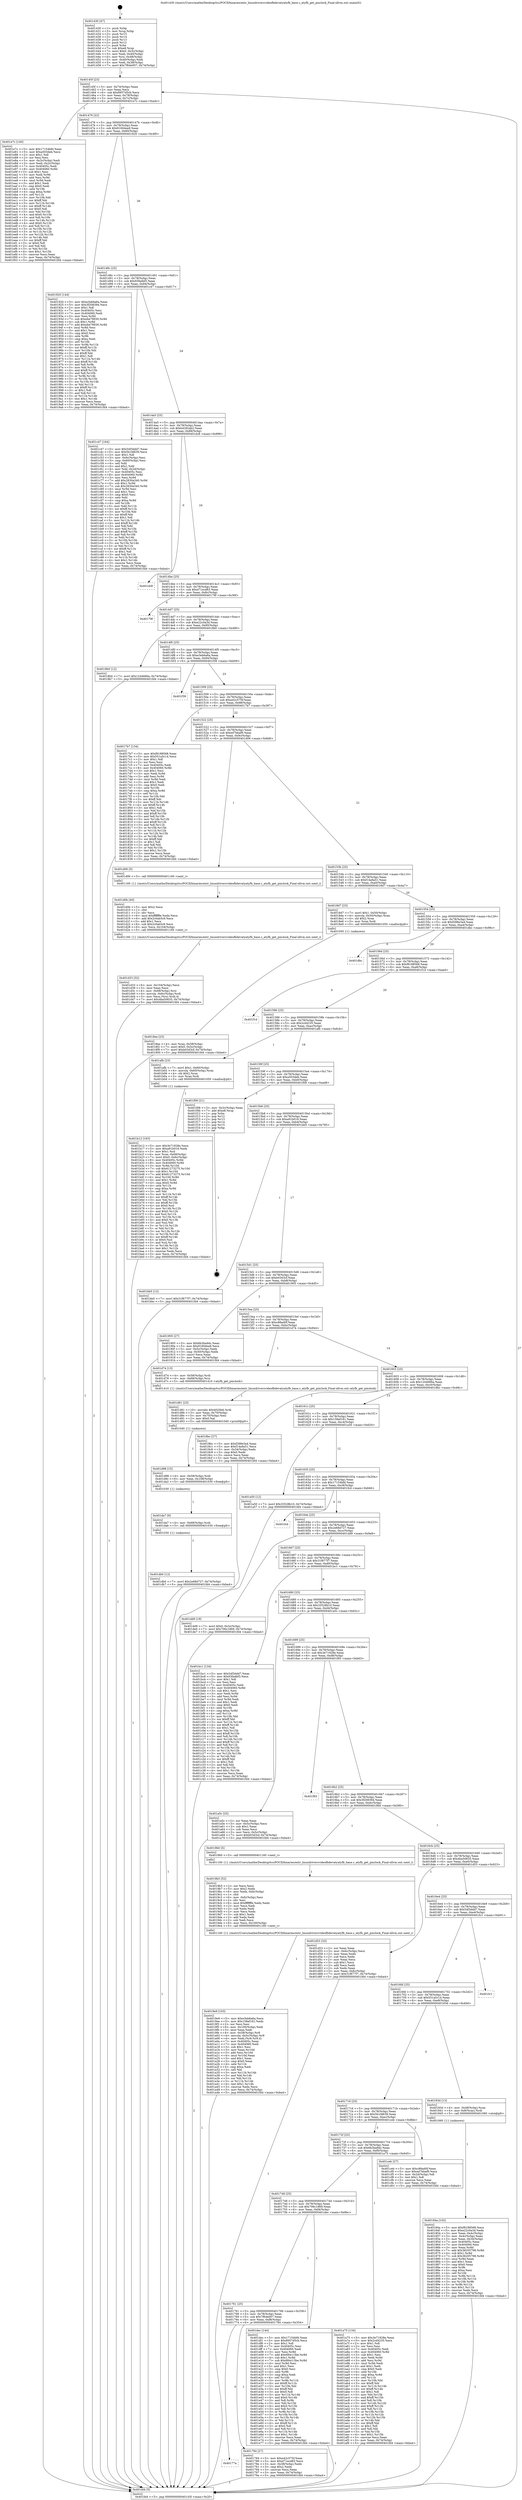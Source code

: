 digraph "0x401430" {
  label = "0x401430 (/mnt/c/Users/mathe/Desktop/tcc/POCII/binaries/extr_linuxdriversvideofbdevatyatyfb_base.c_atyfb_get_pixclock_Final-ollvm.out::main(0))"
  labelloc = "t"
  node[shape=record]

  Entry [label="",width=0.3,height=0.3,shape=circle,fillcolor=black,style=filled]
  "0x40145f" [label="{
     0x40145f [23]\l
     | [instrs]\l
     &nbsp;&nbsp;0x40145f \<+3\>: mov -0x74(%rbp),%eax\l
     &nbsp;&nbsp;0x401462 \<+2\>: mov %eax,%ecx\l
     &nbsp;&nbsp;0x401464 \<+6\>: sub $0x8957d5cb,%ecx\l
     &nbsp;&nbsp;0x40146a \<+3\>: mov %eax,-0x78(%rbp)\l
     &nbsp;&nbsp;0x40146d \<+3\>: mov %ecx,-0x7c(%rbp)\l
     &nbsp;&nbsp;0x401470 \<+6\>: je 0000000000401e7c \<main+0xa4c\>\l
  }"]
  "0x401e7c" [label="{
     0x401e7c [140]\l
     | [instrs]\l
     &nbsp;&nbsp;0x401e7c \<+5\>: mov $0x17154bfd,%eax\l
     &nbsp;&nbsp;0x401e81 \<+5\>: mov $0xa503deb,%ecx\l
     &nbsp;&nbsp;0x401e86 \<+2\>: mov $0x1,%dl\l
     &nbsp;&nbsp;0x401e88 \<+2\>: xor %esi,%esi\l
     &nbsp;&nbsp;0x401e8a \<+3\>: mov -0x3c(%rbp),%edi\l
     &nbsp;&nbsp;0x401e8d \<+3\>: mov %edi,-0x2c(%rbp)\l
     &nbsp;&nbsp;0x401e90 \<+7\>: mov 0x40405c,%edi\l
     &nbsp;&nbsp;0x401e97 \<+8\>: mov 0x404060,%r8d\l
     &nbsp;&nbsp;0x401e9f \<+3\>: sub $0x1,%esi\l
     &nbsp;&nbsp;0x401ea2 \<+3\>: mov %edi,%r9d\l
     &nbsp;&nbsp;0x401ea5 \<+3\>: add %esi,%r9d\l
     &nbsp;&nbsp;0x401ea8 \<+4\>: imul %r9d,%edi\l
     &nbsp;&nbsp;0x401eac \<+3\>: and $0x1,%edi\l
     &nbsp;&nbsp;0x401eaf \<+3\>: cmp $0x0,%edi\l
     &nbsp;&nbsp;0x401eb2 \<+4\>: sete %r10b\l
     &nbsp;&nbsp;0x401eb6 \<+4\>: cmp $0xa,%r8d\l
     &nbsp;&nbsp;0x401eba \<+4\>: setl %r11b\l
     &nbsp;&nbsp;0x401ebe \<+3\>: mov %r10b,%bl\l
     &nbsp;&nbsp;0x401ec1 \<+3\>: xor $0xff,%bl\l
     &nbsp;&nbsp;0x401ec4 \<+3\>: mov %r11b,%r14b\l
     &nbsp;&nbsp;0x401ec7 \<+4\>: xor $0xff,%r14b\l
     &nbsp;&nbsp;0x401ecb \<+3\>: xor $0x0,%dl\l
     &nbsp;&nbsp;0x401ece \<+3\>: mov %bl,%r15b\l
     &nbsp;&nbsp;0x401ed1 \<+4\>: and $0x0,%r15b\l
     &nbsp;&nbsp;0x401ed5 \<+3\>: and %dl,%r10b\l
     &nbsp;&nbsp;0x401ed8 \<+3\>: mov %r14b,%r12b\l
     &nbsp;&nbsp;0x401edb \<+4\>: and $0x0,%r12b\l
     &nbsp;&nbsp;0x401edf \<+3\>: and %dl,%r11b\l
     &nbsp;&nbsp;0x401ee2 \<+3\>: or %r10b,%r15b\l
     &nbsp;&nbsp;0x401ee5 \<+3\>: or %r11b,%r12b\l
     &nbsp;&nbsp;0x401ee8 \<+3\>: xor %r12b,%r15b\l
     &nbsp;&nbsp;0x401eeb \<+3\>: or %r14b,%bl\l
     &nbsp;&nbsp;0x401eee \<+3\>: xor $0xff,%bl\l
     &nbsp;&nbsp;0x401ef1 \<+3\>: or $0x0,%dl\l
     &nbsp;&nbsp;0x401ef4 \<+2\>: and %dl,%bl\l
     &nbsp;&nbsp;0x401ef6 \<+3\>: or %bl,%r15b\l
     &nbsp;&nbsp;0x401ef9 \<+4\>: test $0x1,%r15b\l
     &nbsp;&nbsp;0x401efd \<+3\>: cmovne %ecx,%eax\l
     &nbsp;&nbsp;0x401f00 \<+3\>: mov %eax,-0x74(%rbp)\l
     &nbsp;&nbsp;0x401f03 \<+5\>: jmp 0000000000401fd4 \<main+0xba4\>\l
  }"]
  "0x401476" [label="{
     0x401476 [22]\l
     | [instrs]\l
     &nbsp;&nbsp;0x401476 \<+5\>: jmp 000000000040147b \<main+0x4b\>\l
     &nbsp;&nbsp;0x40147b \<+3\>: mov -0x78(%rbp),%eax\l
     &nbsp;&nbsp;0x40147e \<+5\>: sub $0x9160dea9,%eax\l
     &nbsp;&nbsp;0x401483 \<+3\>: mov %eax,-0x80(%rbp)\l
     &nbsp;&nbsp;0x401486 \<+6\>: je 0000000000401920 \<main+0x4f0\>\l
  }"]
  Exit [label="",width=0.3,height=0.3,shape=circle,fillcolor=black,style=filled,peripheries=2]
  "0x401920" [label="{
     0x401920 [144]\l
     | [instrs]\l
     &nbsp;&nbsp;0x401920 \<+5\>: mov $0xe3eb6a6a,%eax\l
     &nbsp;&nbsp;0x401925 \<+5\>: mov $0x3f208394,%ecx\l
     &nbsp;&nbsp;0x40192a \<+2\>: mov $0x1,%dl\l
     &nbsp;&nbsp;0x40192c \<+7\>: mov 0x40405c,%esi\l
     &nbsp;&nbsp;0x401933 \<+7\>: mov 0x404060,%edi\l
     &nbsp;&nbsp;0x40193a \<+3\>: mov %esi,%r8d\l
     &nbsp;&nbsp;0x40193d \<+7\>: sub $0xebe78930,%r8d\l
     &nbsp;&nbsp;0x401944 \<+4\>: sub $0x1,%r8d\l
     &nbsp;&nbsp;0x401948 \<+7\>: add $0xebe78930,%r8d\l
     &nbsp;&nbsp;0x40194f \<+4\>: imul %r8d,%esi\l
     &nbsp;&nbsp;0x401953 \<+3\>: and $0x1,%esi\l
     &nbsp;&nbsp;0x401956 \<+3\>: cmp $0x0,%esi\l
     &nbsp;&nbsp;0x401959 \<+4\>: sete %r9b\l
     &nbsp;&nbsp;0x40195d \<+3\>: cmp $0xa,%edi\l
     &nbsp;&nbsp;0x401960 \<+4\>: setl %r10b\l
     &nbsp;&nbsp;0x401964 \<+3\>: mov %r9b,%r11b\l
     &nbsp;&nbsp;0x401967 \<+4\>: xor $0xff,%r11b\l
     &nbsp;&nbsp;0x40196b \<+3\>: mov %r10b,%bl\l
     &nbsp;&nbsp;0x40196e \<+3\>: xor $0xff,%bl\l
     &nbsp;&nbsp;0x401971 \<+3\>: xor $0x1,%dl\l
     &nbsp;&nbsp;0x401974 \<+3\>: mov %r11b,%r14b\l
     &nbsp;&nbsp;0x401977 \<+4\>: and $0xff,%r14b\l
     &nbsp;&nbsp;0x40197b \<+3\>: and %dl,%r9b\l
     &nbsp;&nbsp;0x40197e \<+3\>: mov %bl,%r15b\l
     &nbsp;&nbsp;0x401981 \<+4\>: and $0xff,%r15b\l
     &nbsp;&nbsp;0x401985 \<+3\>: and %dl,%r10b\l
     &nbsp;&nbsp;0x401988 \<+3\>: or %r9b,%r14b\l
     &nbsp;&nbsp;0x40198b \<+3\>: or %r10b,%r15b\l
     &nbsp;&nbsp;0x40198e \<+3\>: xor %r15b,%r14b\l
     &nbsp;&nbsp;0x401991 \<+3\>: or %bl,%r11b\l
     &nbsp;&nbsp;0x401994 \<+4\>: xor $0xff,%r11b\l
     &nbsp;&nbsp;0x401998 \<+3\>: or $0x1,%dl\l
     &nbsp;&nbsp;0x40199b \<+3\>: and %dl,%r11b\l
     &nbsp;&nbsp;0x40199e \<+3\>: or %r11b,%r14b\l
     &nbsp;&nbsp;0x4019a1 \<+4\>: test $0x1,%r14b\l
     &nbsp;&nbsp;0x4019a5 \<+3\>: cmovne %ecx,%eax\l
     &nbsp;&nbsp;0x4019a8 \<+3\>: mov %eax,-0x74(%rbp)\l
     &nbsp;&nbsp;0x4019ab \<+5\>: jmp 0000000000401fd4 \<main+0xba4\>\l
  }"]
  "0x40148c" [label="{
     0x40148c [25]\l
     | [instrs]\l
     &nbsp;&nbsp;0x40148c \<+5\>: jmp 0000000000401491 \<main+0x61\>\l
     &nbsp;&nbsp;0x401491 \<+3\>: mov -0x78(%rbp),%eax\l
     &nbsp;&nbsp;0x401494 \<+5\>: sub $0x93fadbf3,%eax\l
     &nbsp;&nbsp;0x401499 \<+6\>: mov %eax,-0x84(%rbp)\l
     &nbsp;&nbsp;0x40149f \<+6\>: je 0000000000401c47 \<main+0x817\>\l
  }"]
  "0x401db0" [label="{
     0x401db0 [12]\l
     | [instrs]\l
     &nbsp;&nbsp;0x401db0 \<+7\>: movl $0x2e68d727,-0x74(%rbp)\l
     &nbsp;&nbsp;0x401db7 \<+5\>: jmp 0000000000401fd4 \<main+0xba4\>\l
  }"]
  "0x401c47" [label="{
     0x401c47 [164]\l
     | [instrs]\l
     &nbsp;&nbsp;0x401c47 \<+5\>: mov $0x54f3ddd7,%eax\l
     &nbsp;&nbsp;0x401c4c \<+5\>: mov $0x5b1fd639,%ecx\l
     &nbsp;&nbsp;0x401c51 \<+2\>: mov $0x1,%dl\l
     &nbsp;&nbsp;0x401c53 \<+3\>: mov -0x6c(%rbp),%esi\l
     &nbsp;&nbsp;0x401c56 \<+3\>: cmp -0x60(%rbp),%esi\l
     &nbsp;&nbsp;0x401c59 \<+4\>: setl %dil\l
     &nbsp;&nbsp;0x401c5d \<+4\>: and $0x1,%dil\l
     &nbsp;&nbsp;0x401c61 \<+4\>: mov %dil,-0x2d(%rbp)\l
     &nbsp;&nbsp;0x401c65 \<+7\>: mov 0x40405c,%esi\l
     &nbsp;&nbsp;0x401c6c \<+8\>: mov 0x404060,%r8d\l
     &nbsp;&nbsp;0x401c74 \<+3\>: mov %esi,%r9d\l
     &nbsp;&nbsp;0x401c77 \<+7\>: add $0x2830a340,%r9d\l
     &nbsp;&nbsp;0x401c7e \<+4\>: sub $0x1,%r9d\l
     &nbsp;&nbsp;0x401c82 \<+7\>: sub $0x2830a340,%r9d\l
     &nbsp;&nbsp;0x401c89 \<+4\>: imul %r9d,%esi\l
     &nbsp;&nbsp;0x401c8d \<+3\>: and $0x1,%esi\l
     &nbsp;&nbsp;0x401c90 \<+3\>: cmp $0x0,%esi\l
     &nbsp;&nbsp;0x401c93 \<+4\>: sete %dil\l
     &nbsp;&nbsp;0x401c97 \<+4\>: cmp $0xa,%r8d\l
     &nbsp;&nbsp;0x401c9b \<+4\>: setl %r10b\l
     &nbsp;&nbsp;0x401c9f \<+3\>: mov %dil,%r11b\l
     &nbsp;&nbsp;0x401ca2 \<+4\>: xor $0xff,%r11b\l
     &nbsp;&nbsp;0x401ca6 \<+3\>: mov %r10b,%bl\l
     &nbsp;&nbsp;0x401ca9 \<+3\>: xor $0xff,%bl\l
     &nbsp;&nbsp;0x401cac \<+3\>: xor $0x1,%dl\l
     &nbsp;&nbsp;0x401caf \<+3\>: mov %r11b,%r14b\l
     &nbsp;&nbsp;0x401cb2 \<+4\>: and $0xff,%r14b\l
     &nbsp;&nbsp;0x401cb6 \<+3\>: and %dl,%dil\l
     &nbsp;&nbsp;0x401cb9 \<+3\>: mov %bl,%r15b\l
     &nbsp;&nbsp;0x401cbc \<+4\>: and $0xff,%r15b\l
     &nbsp;&nbsp;0x401cc0 \<+3\>: and %dl,%r10b\l
     &nbsp;&nbsp;0x401cc3 \<+3\>: or %dil,%r14b\l
     &nbsp;&nbsp;0x401cc6 \<+3\>: or %r10b,%r15b\l
     &nbsp;&nbsp;0x401cc9 \<+3\>: xor %r15b,%r14b\l
     &nbsp;&nbsp;0x401ccc \<+3\>: or %bl,%r11b\l
     &nbsp;&nbsp;0x401ccf \<+4\>: xor $0xff,%r11b\l
     &nbsp;&nbsp;0x401cd3 \<+3\>: or $0x1,%dl\l
     &nbsp;&nbsp;0x401cd6 \<+3\>: and %dl,%r11b\l
     &nbsp;&nbsp;0x401cd9 \<+3\>: or %r11b,%r14b\l
     &nbsp;&nbsp;0x401cdc \<+4\>: test $0x1,%r14b\l
     &nbsp;&nbsp;0x401ce0 \<+3\>: cmovne %ecx,%eax\l
     &nbsp;&nbsp;0x401ce3 \<+3\>: mov %eax,-0x74(%rbp)\l
     &nbsp;&nbsp;0x401ce6 \<+5\>: jmp 0000000000401fd4 \<main+0xba4\>\l
  }"]
  "0x4014a5" [label="{
     0x4014a5 [25]\l
     | [instrs]\l
     &nbsp;&nbsp;0x4014a5 \<+5\>: jmp 00000000004014aa \<main+0x7a\>\l
     &nbsp;&nbsp;0x4014aa \<+3\>: mov -0x78(%rbp),%eax\l
     &nbsp;&nbsp;0x4014ad \<+5\>: sub $0xb4292ab2,%eax\l
     &nbsp;&nbsp;0x4014b2 \<+6\>: mov %eax,-0x88(%rbp)\l
     &nbsp;&nbsp;0x4014b8 \<+6\>: je 0000000000401dc8 \<main+0x998\>\l
  }"]
  "0x401da7" [label="{
     0x401da7 [9]\l
     | [instrs]\l
     &nbsp;&nbsp;0x401da7 \<+4\>: mov -0x68(%rbp),%rdi\l
     &nbsp;&nbsp;0x401dab \<+5\>: call 0000000000401030 \<free@plt\>\l
     | [calls]\l
     &nbsp;&nbsp;0x401030 \{1\} (unknown)\l
  }"]
  "0x401dc8" [label="{
     0x401dc8\l
  }", style=dashed]
  "0x4014be" [label="{
     0x4014be [25]\l
     | [instrs]\l
     &nbsp;&nbsp;0x4014be \<+5\>: jmp 00000000004014c3 \<main+0x93\>\l
     &nbsp;&nbsp;0x4014c3 \<+3\>: mov -0x78(%rbp),%eax\l
     &nbsp;&nbsp;0x4014c6 \<+5\>: sub $0xd71ecd83,%eax\l
     &nbsp;&nbsp;0x4014cb \<+6\>: mov %eax,-0x8c(%rbp)\l
     &nbsp;&nbsp;0x4014d1 \<+6\>: je 000000000040179f \<main+0x36f\>\l
  }"]
  "0x401d98" [label="{
     0x401d98 [15]\l
     | [instrs]\l
     &nbsp;&nbsp;0x401d98 \<+4\>: mov -0x58(%rbp),%rdi\l
     &nbsp;&nbsp;0x401d9c \<+6\>: mov %eax,-0x108(%rbp)\l
     &nbsp;&nbsp;0x401da2 \<+5\>: call 0000000000401030 \<free@plt\>\l
     | [calls]\l
     &nbsp;&nbsp;0x401030 \{1\} (unknown)\l
  }"]
  "0x40179f" [label="{
     0x40179f\l
  }", style=dashed]
  "0x4014d7" [label="{
     0x4014d7 [25]\l
     | [instrs]\l
     &nbsp;&nbsp;0x4014d7 \<+5\>: jmp 00000000004014dc \<main+0xac\>\l
     &nbsp;&nbsp;0x4014dc \<+3\>: mov -0x78(%rbp),%eax\l
     &nbsp;&nbsp;0x4014df \<+5\>: sub $0xe22c0a3d,%eax\l
     &nbsp;&nbsp;0x4014e4 \<+6\>: mov %eax,-0x90(%rbp)\l
     &nbsp;&nbsp;0x4014ea \<+6\>: je 00000000004018b0 \<main+0x480\>\l
  }"]
  "0x401d81" [label="{
     0x401d81 [23]\l
     | [instrs]\l
     &nbsp;&nbsp;0x401d81 \<+10\>: movabs $0x4020b6,%rdi\l
     &nbsp;&nbsp;0x401d8b \<+3\>: mov %eax,-0x70(%rbp)\l
     &nbsp;&nbsp;0x401d8e \<+3\>: mov -0x70(%rbp),%esi\l
     &nbsp;&nbsp;0x401d91 \<+2\>: mov $0x0,%al\l
     &nbsp;&nbsp;0x401d93 \<+5\>: call 0000000000401040 \<printf@plt\>\l
     | [calls]\l
     &nbsp;&nbsp;0x401040 \{1\} (unknown)\l
  }"]
  "0x4018b0" [label="{
     0x4018b0 [12]\l
     | [instrs]\l
     &nbsp;&nbsp;0x4018b0 \<+7\>: movl $0x1244666a,-0x74(%rbp)\l
     &nbsp;&nbsp;0x4018b7 \<+5\>: jmp 0000000000401fd4 \<main+0xba4\>\l
  }"]
  "0x4014f0" [label="{
     0x4014f0 [25]\l
     | [instrs]\l
     &nbsp;&nbsp;0x4014f0 \<+5\>: jmp 00000000004014f5 \<main+0xc5\>\l
     &nbsp;&nbsp;0x4014f5 \<+3\>: mov -0x78(%rbp),%eax\l
     &nbsp;&nbsp;0x4014f8 \<+5\>: sub $0xe3eb6a6a,%eax\l
     &nbsp;&nbsp;0x4014fd \<+6\>: mov %eax,-0x94(%rbp)\l
     &nbsp;&nbsp;0x401503 \<+6\>: je 0000000000401f39 \<main+0xb09\>\l
  }"]
  "0x401d33" [label="{
     0x401d33 [32]\l
     | [instrs]\l
     &nbsp;&nbsp;0x401d33 \<+6\>: mov -0x104(%rbp),%ecx\l
     &nbsp;&nbsp;0x401d39 \<+3\>: imul %eax,%ecx\l
     &nbsp;&nbsp;0x401d3c \<+4\>: mov -0x68(%rbp),%rsi\l
     &nbsp;&nbsp;0x401d40 \<+4\>: movslq -0x6c(%rbp),%rdi\l
     &nbsp;&nbsp;0x401d44 \<+3\>: mov %ecx,(%rsi,%rdi,4)\l
     &nbsp;&nbsp;0x401d47 \<+7\>: movl $0x4ba50635,-0x74(%rbp)\l
     &nbsp;&nbsp;0x401d4e \<+5\>: jmp 0000000000401fd4 \<main+0xba4\>\l
  }"]
  "0x401f39" [label="{
     0x401f39\l
  }", style=dashed]
  "0x401509" [label="{
     0x401509 [25]\l
     | [instrs]\l
     &nbsp;&nbsp;0x401509 \<+5\>: jmp 000000000040150e \<main+0xde\>\l
     &nbsp;&nbsp;0x40150e \<+3\>: mov -0x78(%rbp),%eax\l
     &nbsp;&nbsp;0x401511 \<+5\>: sub $0xe42c575f,%eax\l
     &nbsp;&nbsp;0x401516 \<+6\>: mov %eax,-0x98(%rbp)\l
     &nbsp;&nbsp;0x40151c \<+6\>: je 00000000004017b7 \<main+0x387\>\l
  }"]
  "0x401d0b" [label="{
     0x401d0b [40]\l
     | [instrs]\l
     &nbsp;&nbsp;0x401d0b \<+5\>: mov $0x2,%ecx\l
     &nbsp;&nbsp;0x401d10 \<+1\>: cltd\l
     &nbsp;&nbsp;0x401d11 \<+2\>: idiv %ecx\l
     &nbsp;&nbsp;0x401d13 \<+6\>: imul $0xfffffffe,%edx,%ecx\l
     &nbsp;&nbsp;0x401d19 \<+6\>: add $0x2c0ab5c9,%ecx\l
     &nbsp;&nbsp;0x401d1f \<+3\>: add $0x1,%ecx\l
     &nbsp;&nbsp;0x401d22 \<+6\>: sub $0x2c0ab5c9,%ecx\l
     &nbsp;&nbsp;0x401d28 \<+6\>: mov %ecx,-0x104(%rbp)\l
     &nbsp;&nbsp;0x401d2e \<+5\>: call 0000000000401160 \<next_i\>\l
     | [calls]\l
     &nbsp;&nbsp;0x401160 \{1\} (/mnt/c/Users/mathe/Desktop/tcc/POCII/binaries/extr_linuxdriversvideofbdevatyatyfb_base.c_atyfb_get_pixclock_Final-ollvm.out::next_i)\l
  }"]
  "0x4017b7" [label="{
     0x4017b7 [134]\l
     | [instrs]\l
     &nbsp;&nbsp;0x4017b7 \<+5\>: mov $0xf9188568,%eax\l
     &nbsp;&nbsp;0x4017bc \<+5\>: mov $0x551a5c14,%ecx\l
     &nbsp;&nbsp;0x4017c1 \<+2\>: mov $0x1,%dl\l
     &nbsp;&nbsp;0x4017c3 \<+2\>: xor %esi,%esi\l
     &nbsp;&nbsp;0x4017c5 \<+7\>: mov 0x40405c,%edi\l
     &nbsp;&nbsp;0x4017cc \<+8\>: mov 0x404060,%r8d\l
     &nbsp;&nbsp;0x4017d4 \<+3\>: sub $0x1,%esi\l
     &nbsp;&nbsp;0x4017d7 \<+3\>: mov %edi,%r9d\l
     &nbsp;&nbsp;0x4017da \<+3\>: add %esi,%r9d\l
     &nbsp;&nbsp;0x4017dd \<+4\>: imul %r9d,%edi\l
     &nbsp;&nbsp;0x4017e1 \<+3\>: and $0x1,%edi\l
     &nbsp;&nbsp;0x4017e4 \<+3\>: cmp $0x0,%edi\l
     &nbsp;&nbsp;0x4017e7 \<+4\>: sete %r10b\l
     &nbsp;&nbsp;0x4017eb \<+4\>: cmp $0xa,%r8d\l
     &nbsp;&nbsp;0x4017ef \<+4\>: setl %r11b\l
     &nbsp;&nbsp;0x4017f3 \<+3\>: mov %r10b,%bl\l
     &nbsp;&nbsp;0x4017f6 \<+3\>: xor $0xff,%bl\l
     &nbsp;&nbsp;0x4017f9 \<+3\>: mov %r11b,%r14b\l
     &nbsp;&nbsp;0x4017fc \<+4\>: xor $0xff,%r14b\l
     &nbsp;&nbsp;0x401800 \<+3\>: xor $0x1,%dl\l
     &nbsp;&nbsp;0x401803 \<+3\>: mov %bl,%r15b\l
     &nbsp;&nbsp;0x401806 \<+4\>: and $0xff,%r15b\l
     &nbsp;&nbsp;0x40180a \<+3\>: and %dl,%r10b\l
     &nbsp;&nbsp;0x40180d \<+3\>: mov %r14b,%r12b\l
     &nbsp;&nbsp;0x401810 \<+4\>: and $0xff,%r12b\l
     &nbsp;&nbsp;0x401814 \<+3\>: and %dl,%r11b\l
     &nbsp;&nbsp;0x401817 \<+3\>: or %r10b,%r15b\l
     &nbsp;&nbsp;0x40181a \<+3\>: or %r11b,%r12b\l
     &nbsp;&nbsp;0x40181d \<+3\>: xor %r12b,%r15b\l
     &nbsp;&nbsp;0x401820 \<+3\>: or %r14b,%bl\l
     &nbsp;&nbsp;0x401823 \<+3\>: xor $0xff,%bl\l
     &nbsp;&nbsp;0x401826 \<+3\>: or $0x1,%dl\l
     &nbsp;&nbsp;0x401829 \<+2\>: and %dl,%bl\l
     &nbsp;&nbsp;0x40182b \<+3\>: or %bl,%r15b\l
     &nbsp;&nbsp;0x40182e \<+4\>: test $0x1,%r15b\l
     &nbsp;&nbsp;0x401832 \<+3\>: cmovne %ecx,%eax\l
     &nbsp;&nbsp;0x401835 \<+3\>: mov %eax,-0x74(%rbp)\l
     &nbsp;&nbsp;0x401838 \<+5\>: jmp 0000000000401fd4 \<main+0xba4\>\l
  }"]
  "0x401522" [label="{
     0x401522 [25]\l
     | [instrs]\l
     &nbsp;&nbsp;0x401522 \<+5\>: jmp 0000000000401527 \<main+0xf7\>\l
     &nbsp;&nbsp;0x401527 \<+3\>: mov -0x78(%rbp),%eax\l
     &nbsp;&nbsp;0x40152a \<+5\>: sub $0xed7bbaf9,%eax\l
     &nbsp;&nbsp;0x40152f \<+6\>: mov %eax,-0x9c(%rbp)\l
     &nbsp;&nbsp;0x401535 \<+6\>: je 0000000000401d06 \<main+0x8d6\>\l
  }"]
  "0x401b12" [label="{
     0x401b12 [163]\l
     | [instrs]\l
     &nbsp;&nbsp;0x401b12 \<+5\>: mov $0x3e71928e,%ecx\l
     &nbsp;&nbsp;0x401b17 \<+5\>: mov $0xa91b016,%edx\l
     &nbsp;&nbsp;0x401b1c \<+3\>: mov $0x1,%sil\l
     &nbsp;&nbsp;0x401b1f \<+4\>: mov %rax,-0x68(%rbp)\l
     &nbsp;&nbsp;0x401b23 \<+7\>: movl $0x0,-0x6c(%rbp)\l
     &nbsp;&nbsp;0x401b2a \<+8\>: mov 0x40405c,%r8d\l
     &nbsp;&nbsp;0x401b32 \<+8\>: mov 0x404060,%r9d\l
     &nbsp;&nbsp;0x401b3a \<+3\>: mov %r8d,%r10d\l
     &nbsp;&nbsp;0x401b3d \<+7\>: sub $0x61273275,%r10d\l
     &nbsp;&nbsp;0x401b44 \<+4\>: sub $0x1,%r10d\l
     &nbsp;&nbsp;0x401b48 \<+7\>: add $0x61273275,%r10d\l
     &nbsp;&nbsp;0x401b4f \<+4\>: imul %r10d,%r8d\l
     &nbsp;&nbsp;0x401b53 \<+4\>: and $0x1,%r8d\l
     &nbsp;&nbsp;0x401b57 \<+4\>: cmp $0x0,%r8d\l
     &nbsp;&nbsp;0x401b5b \<+4\>: sete %r11b\l
     &nbsp;&nbsp;0x401b5f \<+4\>: cmp $0xa,%r9d\l
     &nbsp;&nbsp;0x401b63 \<+3\>: setl %bl\l
     &nbsp;&nbsp;0x401b66 \<+3\>: mov %r11b,%r14b\l
     &nbsp;&nbsp;0x401b69 \<+4\>: xor $0xff,%r14b\l
     &nbsp;&nbsp;0x401b6d \<+3\>: mov %bl,%r15b\l
     &nbsp;&nbsp;0x401b70 \<+4\>: xor $0xff,%r15b\l
     &nbsp;&nbsp;0x401b74 \<+4\>: xor $0x0,%sil\l
     &nbsp;&nbsp;0x401b78 \<+3\>: mov %r14b,%r12b\l
     &nbsp;&nbsp;0x401b7b \<+4\>: and $0x0,%r12b\l
     &nbsp;&nbsp;0x401b7f \<+3\>: and %sil,%r11b\l
     &nbsp;&nbsp;0x401b82 \<+3\>: mov %r15b,%r13b\l
     &nbsp;&nbsp;0x401b85 \<+4\>: and $0x0,%r13b\l
     &nbsp;&nbsp;0x401b89 \<+3\>: and %sil,%bl\l
     &nbsp;&nbsp;0x401b8c \<+3\>: or %r11b,%r12b\l
     &nbsp;&nbsp;0x401b8f \<+3\>: or %bl,%r13b\l
     &nbsp;&nbsp;0x401b92 \<+3\>: xor %r13b,%r12b\l
     &nbsp;&nbsp;0x401b95 \<+3\>: or %r15b,%r14b\l
     &nbsp;&nbsp;0x401b98 \<+4\>: xor $0xff,%r14b\l
     &nbsp;&nbsp;0x401b9c \<+4\>: or $0x0,%sil\l
     &nbsp;&nbsp;0x401ba0 \<+3\>: and %sil,%r14b\l
     &nbsp;&nbsp;0x401ba3 \<+3\>: or %r14b,%r12b\l
     &nbsp;&nbsp;0x401ba6 \<+4\>: test $0x1,%r12b\l
     &nbsp;&nbsp;0x401baa \<+3\>: cmovne %edx,%ecx\l
     &nbsp;&nbsp;0x401bad \<+3\>: mov %ecx,-0x74(%rbp)\l
     &nbsp;&nbsp;0x401bb0 \<+5\>: jmp 0000000000401fd4 \<main+0xba4\>\l
  }"]
  "0x401d06" [label="{
     0x401d06 [5]\l
     | [instrs]\l
     &nbsp;&nbsp;0x401d06 \<+5\>: call 0000000000401160 \<next_i\>\l
     | [calls]\l
     &nbsp;&nbsp;0x401160 \{1\} (/mnt/c/Users/mathe/Desktop/tcc/POCII/binaries/extr_linuxdriversvideofbdevatyatyfb_base.c_atyfb_get_pixclock_Final-ollvm.out::next_i)\l
  }"]
  "0x40153b" [label="{
     0x40153b [25]\l
     | [instrs]\l
     &nbsp;&nbsp;0x40153b \<+5\>: jmp 0000000000401540 \<main+0x110\>\l
     &nbsp;&nbsp;0x401540 \<+3\>: mov -0x78(%rbp),%eax\l
     &nbsp;&nbsp;0x401543 \<+5\>: sub $0xf14a9a51,%eax\l
     &nbsp;&nbsp;0x401548 \<+6\>: mov %eax,-0xa0(%rbp)\l
     &nbsp;&nbsp;0x40154e \<+6\>: je 00000000004018d7 \<main+0x4a7\>\l
  }"]
  "0x4019e9" [label="{
     0x4019e9 [103]\l
     | [instrs]\l
     &nbsp;&nbsp;0x4019e9 \<+5\>: mov $0xe3eb6a6a,%ecx\l
     &nbsp;&nbsp;0x4019ee \<+5\>: mov $0x158ef181,%edx\l
     &nbsp;&nbsp;0x4019f3 \<+2\>: xor %esi,%esi\l
     &nbsp;&nbsp;0x4019f5 \<+6\>: mov -0x100(%rbp),%edi\l
     &nbsp;&nbsp;0x4019fb \<+3\>: imul %eax,%edi\l
     &nbsp;&nbsp;0x4019fe \<+4\>: mov -0x58(%rbp),%r8\l
     &nbsp;&nbsp;0x401a02 \<+4\>: movslq -0x5c(%rbp),%r9\l
     &nbsp;&nbsp;0x401a06 \<+4\>: mov %edi,(%r8,%r9,4)\l
     &nbsp;&nbsp;0x401a0a \<+7\>: mov 0x40405c,%eax\l
     &nbsp;&nbsp;0x401a11 \<+7\>: mov 0x404060,%edi\l
     &nbsp;&nbsp;0x401a18 \<+3\>: sub $0x1,%esi\l
     &nbsp;&nbsp;0x401a1b \<+3\>: mov %eax,%r10d\l
     &nbsp;&nbsp;0x401a1e \<+3\>: add %esi,%r10d\l
     &nbsp;&nbsp;0x401a21 \<+4\>: imul %r10d,%eax\l
     &nbsp;&nbsp;0x401a25 \<+3\>: and $0x1,%eax\l
     &nbsp;&nbsp;0x401a28 \<+3\>: cmp $0x0,%eax\l
     &nbsp;&nbsp;0x401a2b \<+4\>: sete %r11b\l
     &nbsp;&nbsp;0x401a2f \<+3\>: cmp $0xa,%edi\l
     &nbsp;&nbsp;0x401a32 \<+3\>: setl %bl\l
     &nbsp;&nbsp;0x401a35 \<+3\>: mov %r11b,%r14b\l
     &nbsp;&nbsp;0x401a38 \<+3\>: and %bl,%r14b\l
     &nbsp;&nbsp;0x401a3b \<+3\>: xor %bl,%r11b\l
     &nbsp;&nbsp;0x401a3e \<+3\>: or %r11b,%r14b\l
     &nbsp;&nbsp;0x401a41 \<+4\>: test $0x1,%r14b\l
     &nbsp;&nbsp;0x401a45 \<+3\>: cmovne %edx,%ecx\l
     &nbsp;&nbsp;0x401a48 \<+3\>: mov %ecx,-0x74(%rbp)\l
     &nbsp;&nbsp;0x401a4b \<+5\>: jmp 0000000000401fd4 \<main+0xba4\>\l
  }"]
  "0x4018d7" [label="{
     0x4018d7 [23]\l
     | [instrs]\l
     &nbsp;&nbsp;0x4018d7 \<+7\>: movl $0x1,-0x50(%rbp)\l
     &nbsp;&nbsp;0x4018de \<+4\>: movslq -0x50(%rbp),%rax\l
     &nbsp;&nbsp;0x4018e2 \<+4\>: shl $0x2,%rax\l
     &nbsp;&nbsp;0x4018e6 \<+3\>: mov %rax,%rdi\l
     &nbsp;&nbsp;0x4018e9 \<+5\>: call 0000000000401050 \<malloc@plt\>\l
     | [calls]\l
     &nbsp;&nbsp;0x401050 \{1\} (unknown)\l
  }"]
  "0x401554" [label="{
     0x401554 [25]\l
     | [instrs]\l
     &nbsp;&nbsp;0x401554 \<+5\>: jmp 0000000000401559 \<main+0x129\>\l
     &nbsp;&nbsp;0x401559 \<+3\>: mov -0x78(%rbp),%eax\l
     &nbsp;&nbsp;0x40155c \<+5\>: sub $0xf288e3a4,%eax\l
     &nbsp;&nbsp;0x401561 \<+6\>: mov %eax,-0xa4(%rbp)\l
     &nbsp;&nbsp;0x401567 \<+6\>: je 0000000000401dbc \<main+0x98c\>\l
  }"]
  "0x4019b5" [label="{
     0x4019b5 [52]\l
     | [instrs]\l
     &nbsp;&nbsp;0x4019b5 \<+2\>: xor %ecx,%ecx\l
     &nbsp;&nbsp;0x4019b7 \<+5\>: mov $0x2,%edx\l
     &nbsp;&nbsp;0x4019bc \<+6\>: mov %edx,-0xfc(%rbp)\l
     &nbsp;&nbsp;0x4019c2 \<+1\>: cltd\l
     &nbsp;&nbsp;0x4019c3 \<+6\>: mov -0xfc(%rbp),%esi\l
     &nbsp;&nbsp;0x4019c9 \<+2\>: idiv %esi\l
     &nbsp;&nbsp;0x4019cb \<+6\>: imul $0xfffffffe,%edx,%edx\l
     &nbsp;&nbsp;0x4019d1 \<+2\>: mov %ecx,%edi\l
     &nbsp;&nbsp;0x4019d3 \<+2\>: sub %edx,%edi\l
     &nbsp;&nbsp;0x4019d5 \<+2\>: mov %ecx,%edx\l
     &nbsp;&nbsp;0x4019d7 \<+3\>: sub $0x1,%edx\l
     &nbsp;&nbsp;0x4019da \<+2\>: add %edx,%edi\l
     &nbsp;&nbsp;0x4019dc \<+2\>: sub %edi,%ecx\l
     &nbsp;&nbsp;0x4019de \<+6\>: mov %ecx,-0x100(%rbp)\l
     &nbsp;&nbsp;0x4019e4 \<+5\>: call 0000000000401160 \<next_i\>\l
     | [calls]\l
     &nbsp;&nbsp;0x401160 \{1\} (/mnt/c/Users/mathe/Desktop/tcc/POCII/binaries/extr_linuxdriversvideofbdevatyatyfb_base.c_atyfb_get_pixclock_Final-ollvm.out::next_i)\l
  }"]
  "0x401dbc" [label="{
     0x401dbc\l
  }", style=dashed]
  "0x40156d" [label="{
     0x40156d [25]\l
     | [instrs]\l
     &nbsp;&nbsp;0x40156d \<+5\>: jmp 0000000000401572 \<main+0x142\>\l
     &nbsp;&nbsp;0x401572 \<+3\>: mov -0x78(%rbp),%eax\l
     &nbsp;&nbsp;0x401575 \<+5\>: sub $0xf9188568,%eax\l
     &nbsp;&nbsp;0x40157a \<+6\>: mov %eax,-0xa8(%rbp)\l
     &nbsp;&nbsp;0x401580 \<+6\>: je 0000000000401f1d \<main+0xaed\>\l
  }"]
  "0x4018ee" [label="{
     0x4018ee [23]\l
     | [instrs]\l
     &nbsp;&nbsp;0x4018ee \<+4\>: mov %rax,-0x58(%rbp)\l
     &nbsp;&nbsp;0x4018f2 \<+7\>: movl $0x0,-0x5c(%rbp)\l
     &nbsp;&nbsp;0x4018f9 \<+7\>: movl $0xb03d3cf,-0x74(%rbp)\l
     &nbsp;&nbsp;0x401900 \<+5\>: jmp 0000000000401fd4 \<main+0xba4\>\l
  }"]
  "0x401f1d" [label="{
     0x401f1d\l
  }", style=dashed]
  "0x401586" [label="{
     0x401586 [25]\l
     | [instrs]\l
     &nbsp;&nbsp;0x401586 \<+5\>: jmp 000000000040158b \<main+0x15b\>\l
     &nbsp;&nbsp;0x40158b \<+3\>: mov -0x78(%rbp),%eax\l
     &nbsp;&nbsp;0x40158e \<+5\>: sub $0x2cd4235,%eax\l
     &nbsp;&nbsp;0x401593 \<+6\>: mov %eax,-0xac(%rbp)\l
     &nbsp;&nbsp;0x401599 \<+6\>: je 0000000000401afb \<main+0x6cb\>\l
  }"]
  "0x40184a" [label="{
     0x40184a [102]\l
     | [instrs]\l
     &nbsp;&nbsp;0x40184a \<+5\>: mov $0xf9188568,%ecx\l
     &nbsp;&nbsp;0x40184f \<+5\>: mov $0xe22c0a3d,%edx\l
     &nbsp;&nbsp;0x401854 \<+3\>: mov %eax,-0x4c(%rbp)\l
     &nbsp;&nbsp;0x401857 \<+3\>: mov -0x4c(%rbp),%eax\l
     &nbsp;&nbsp;0x40185a \<+3\>: mov %eax,-0x34(%rbp)\l
     &nbsp;&nbsp;0x40185d \<+7\>: mov 0x40405c,%eax\l
     &nbsp;&nbsp;0x401864 \<+7\>: mov 0x404060,%esi\l
     &nbsp;&nbsp;0x40186b \<+3\>: mov %eax,%r8d\l
     &nbsp;&nbsp;0x40186e \<+7\>: add $0x36205798,%r8d\l
     &nbsp;&nbsp;0x401875 \<+4\>: sub $0x1,%r8d\l
     &nbsp;&nbsp;0x401879 \<+7\>: sub $0x36205798,%r8d\l
     &nbsp;&nbsp;0x401880 \<+4\>: imul %r8d,%eax\l
     &nbsp;&nbsp;0x401884 \<+3\>: and $0x1,%eax\l
     &nbsp;&nbsp;0x401887 \<+3\>: cmp $0x0,%eax\l
     &nbsp;&nbsp;0x40188a \<+4\>: sete %r9b\l
     &nbsp;&nbsp;0x40188e \<+3\>: cmp $0xa,%esi\l
     &nbsp;&nbsp;0x401891 \<+4\>: setl %r10b\l
     &nbsp;&nbsp;0x401895 \<+3\>: mov %r9b,%r11b\l
     &nbsp;&nbsp;0x401898 \<+3\>: and %r10b,%r11b\l
     &nbsp;&nbsp;0x40189b \<+3\>: xor %r10b,%r9b\l
     &nbsp;&nbsp;0x40189e \<+3\>: or %r9b,%r11b\l
     &nbsp;&nbsp;0x4018a1 \<+4\>: test $0x1,%r11b\l
     &nbsp;&nbsp;0x4018a5 \<+3\>: cmovne %edx,%ecx\l
     &nbsp;&nbsp;0x4018a8 \<+3\>: mov %ecx,-0x74(%rbp)\l
     &nbsp;&nbsp;0x4018ab \<+5\>: jmp 0000000000401fd4 \<main+0xba4\>\l
  }"]
  "0x401afb" [label="{
     0x401afb [23]\l
     | [instrs]\l
     &nbsp;&nbsp;0x401afb \<+7\>: movl $0x1,-0x60(%rbp)\l
     &nbsp;&nbsp;0x401b02 \<+4\>: movslq -0x60(%rbp),%rax\l
     &nbsp;&nbsp;0x401b06 \<+4\>: shl $0x2,%rax\l
     &nbsp;&nbsp;0x401b0a \<+3\>: mov %rax,%rdi\l
     &nbsp;&nbsp;0x401b0d \<+5\>: call 0000000000401050 \<malloc@plt\>\l
     | [calls]\l
     &nbsp;&nbsp;0x401050 \{1\} (unknown)\l
  }"]
  "0x40159f" [label="{
     0x40159f [25]\l
     | [instrs]\l
     &nbsp;&nbsp;0x40159f \<+5\>: jmp 00000000004015a4 \<main+0x174\>\l
     &nbsp;&nbsp;0x4015a4 \<+3\>: mov -0x78(%rbp),%eax\l
     &nbsp;&nbsp;0x4015a7 \<+5\>: sub $0xa503deb,%eax\l
     &nbsp;&nbsp;0x4015ac \<+6\>: mov %eax,-0xb0(%rbp)\l
     &nbsp;&nbsp;0x4015b2 \<+6\>: je 0000000000401f08 \<main+0xad8\>\l
  }"]
  "0x401430" [label="{
     0x401430 [47]\l
     | [instrs]\l
     &nbsp;&nbsp;0x401430 \<+1\>: push %rbp\l
     &nbsp;&nbsp;0x401431 \<+3\>: mov %rsp,%rbp\l
     &nbsp;&nbsp;0x401434 \<+2\>: push %r15\l
     &nbsp;&nbsp;0x401436 \<+2\>: push %r14\l
     &nbsp;&nbsp;0x401438 \<+2\>: push %r13\l
     &nbsp;&nbsp;0x40143a \<+2\>: push %r12\l
     &nbsp;&nbsp;0x40143c \<+1\>: push %rbx\l
     &nbsp;&nbsp;0x40143d \<+7\>: sub $0xe8,%rsp\l
     &nbsp;&nbsp;0x401444 \<+7\>: movl $0x0,-0x3c(%rbp)\l
     &nbsp;&nbsp;0x40144b \<+3\>: mov %edi,-0x40(%rbp)\l
     &nbsp;&nbsp;0x40144e \<+4\>: mov %rsi,-0x48(%rbp)\l
     &nbsp;&nbsp;0x401452 \<+3\>: mov -0x40(%rbp),%edi\l
     &nbsp;&nbsp;0x401455 \<+3\>: mov %edi,-0x38(%rbp)\l
     &nbsp;&nbsp;0x401458 \<+7\>: movl $0x7f64e007,-0x74(%rbp)\l
  }"]
  "0x401f08" [label="{
     0x401f08 [21]\l
     | [instrs]\l
     &nbsp;&nbsp;0x401f08 \<+3\>: mov -0x2c(%rbp),%eax\l
     &nbsp;&nbsp;0x401f0b \<+7\>: add $0xe8,%rsp\l
     &nbsp;&nbsp;0x401f12 \<+1\>: pop %rbx\l
     &nbsp;&nbsp;0x401f13 \<+2\>: pop %r12\l
     &nbsp;&nbsp;0x401f15 \<+2\>: pop %r13\l
     &nbsp;&nbsp;0x401f17 \<+2\>: pop %r14\l
     &nbsp;&nbsp;0x401f19 \<+2\>: pop %r15\l
     &nbsp;&nbsp;0x401f1b \<+1\>: pop %rbp\l
     &nbsp;&nbsp;0x401f1c \<+1\>: ret\l
  }"]
  "0x4015b8" [label="{
     0x4015b8 [25]\l
     | [instrs]\l
     &nbsp;&nbsp;0x4015b8 \<+5\>: jmp 00000000004015bd \<main+0x18d\>\l
     &nbsp;&nbsp;0x4015bd \<+3\>: mov -0x78(%rbp),%eax\l
     &nbsp;&nbsp;0x4015c0 \<+5\>: sub $0xa91b016,%eax\l
     &nbsp;&nbsp;0x4015c5 \<+6\>: mov %eax,-0xb4(%rbp)\l
     &nbsp;&nbsp;0x4015cb \<+6\>: je 0000000000401bb5 \<main+0x785\>\l
  }"]
  "0x401fd4" [label="{
     0x401fd4 [5]\l
     | [instrs]\l
     &nbsp;&nbsp;0x401fd4 \<+5\>: jmp 000000000040145f \<main+0x2f\>\l
  }"]
  "0x401bb5" [label="{
     0x401bb5 [12]\l
     | [instrs]\l
     &nbsp;&nbsp;0x401bb5 \<+7\>: movl $0x31f677f7,-0x74(%rbp)\l
     &nbsp;&nbsp;0x401bbc \<+5\>: jmp 0000000000401fd4 \<main+0xba4\>\l
  }"]
  "0x4015d1" [label="{
     0x4015d1 [25]\l
     | [instrs]\l
     &nbsp;&nbsp;0x4015d1 \<+5\>: jmp 00000000004015d6 \<main+0x1a6\>\l
     &nbsp;&nbsp;0x4015d6 \<+3\>: mov -0x78(%rbp),%eax\l
     &nbsp;&nbsp;0x4015d9 \<+5\>: sub $0xb03d3cf,%eax\l
     &nbsp;&nbsp;0x4015de \<+6\>: mov %eax,-0xb8(%rbp)\l
     &nbsp;&nbsp;0x4015e4 \<+6\>: je 0000000000401905 \<main+0x4d5\>\l
  }"]
  "0x40177a" [label="{
     0x40177a\l
  }", style=dashed]
  "0x401905" [label="{
     0x401905 [27]\l
     | [instrs]\l
     &nbsp;&nbsp;0x401905 \<+5\>: mov $0x6b3ba9dc,%eax\l
     &nbsp;&nbsp;0x40190a \<+5\>: mov $0x9160dea9,%ecx\l
     &nbsp;&nbsp;0x40190f \<+3\>: mov -0x5c(%rbp),%edx\l
     &nbsp;&nbsp;0x401912 \<+3\>: cmp -0x50(%rbp),%edx\l
     &nbsp;&nbsp;0x401915 \<+3\>: cmovl %ecx,%eax\l
     &nbsp;&nbsp;0x401918 \<+3\>: mov %eax,-0x74(%rbp)\l
     &nbsp;&nbsp;0x40191b \<+5\>: jmp 0000000000401fd4 \<main+0xba4\>\l
  }"]
  "0x4015ea" [label="{
     0x4015ea [25]\l
     | [instrs]\l
     &nbsp;&nbsp;0x4015ea \<+5\>: jmp 00000000004015ef \<main+0x1bf\>\l
     &nbsp;&nbsp;0x4015ef \<+3\>: mov -0x78(%rbp),%eax\l
     &nbsp;&nbsp;0x4015f2 \<+5\>: sub $0xc88ad0f,%eax\l
     &nbsp;&nbsp;0x4015f7 \<+6\>: mov %eax,-0xbc(%rbp)\l
     &nbsp;&nbsp;0x4015fd \<+6\>: je 0000000000401d74 \<main+0x944\>\l
  }"]
  "0x401784" [label="{
     0x401784 [27]\l
     | [instrs]\l
     &nbsp;&nbsp;0x401784 \<+5\>: mov $0xe42c575f,%eax\l
     &nbsp;&nbsp;0x401789 \<+5\>: mov $0xd71ecd83,%ecx\l
     &nbsp;&nbsp;0x40178e \<+3\>: mov -0x38(%rbp),%edx\l
     &nbsp;&nbsp;0x401791 \<+3\>: cmp $0x2,%edx\l
     &nbsp;&nbsp;0x401794 \<+3\>: cmovne %ecx,%eax\l
     &nbsp;&nbsp;0x401797 \<+3\>: mov %eax,-0x74(%rbp)\l
     &nbsp;&nbsp;0x40179a \<+5\>: jmp 0000000000401fd4 \<main+0xba4\>\l
  }"]
  "0x401d74" [label="{
     0x401d74 [13]\l
     | [instrs]\l
     &nbsp;&nbsp;0x401d74 \<+4\>: mov -0x58(%rbp),%rdi\l
     &nbsp;&nbsp;0x401d78 \<+4\>: mov -0x68(%rbp),%rsi\l
     &nbsp;&nbsp;0x401d7c \<+5\>: call 0000000000401410 \<atyfb_get_pixclock\>\l
     | [calls]\l
     &nbsp;&nbsp;0x401410 \{1\} (/mnt/c/Users/mathe/Desktop/tcc/POCII/binaries/extr_linuxdriversvideofbdevatyatyfb_base.c_atyfb_get_pixclock_Final-ollvm.out::atyfb_get_pixclock)\l
  }"]
  "0x401603" [label="{
     0x401603 [25]\l
     | [instrs]\l
     &nbsp;&nbsp;0x401603 \<+5\>: jmp 0000000000401608 \<main+0x1d8\>\l
     &nbsp;&nbsp;0x401608 \<+3\>: mov -0x78(%rbp),%eax\l
     &nbsp;&nbsp;0x40160b \<+5\>: sub $0x1244666a,%eax\l
     &nbsp;&nbsp;0x401610 \<+6\>: mov %eax,-0xc0(%rbp)\l
     &nbsp;&nbsp;0x401616 \<+6\>: je 00000000004018bc \<main+0x48c\>\l
  }"]
  "0x401761" [label="{
     0x401761 [25]\l
     | [instrs]\l
     &nbsp;&nbsp;0x401761 \<+5\>: jmp 0000000000401766 \<main+0x336\>\l
     &nbsp;&nbsp;0x401766 \<+3\>: mov -0x78(%rbp),%eax\l
     &nbsp;&nbsp;0x401769 \<+5\>: sub $0x7f64e007,%eax\l
     &nbsp;&nbsp;0x40176e \<+6\>: mov %eax,-0xf8(%rbp)\l
     &nbsp;&nbsp;0x401774 \<+6\>: je 0000000000401784 \<main+0x354\>\l
  }"]
  "0x4018bc" [label="{
     0x4018bc [27]\l
     | [instrs]\l
     &nbsp;&nbsp;0x4018bc \<+5\>: mov $0xf288e3a4,%eax\l
     &nbsp;&nbsp;0x4018c1 \<+5\>: mov $0xf14a9a51,%ecx\l
     &nbsp;&nbsp;0x4018c6 \<+3\>: mov -0x34(%rbp),%edx\l
     &nbsp;&nbsp;0x4018c9 \<+3\>: cmp $0x0,%edx\l
     &nbsp;&nbsp;0x4018cc \<+3\>: cmove %ecx,%eax\l
     &nbsp;&nbsp;0x4018cf \<+3\>: mov %eax,-0x74(%rbp)\l
     &nbsp;&nbsp;0x4018d2 \<+5\>: jmp 0000000000401fd4 \<main+0xba4\>\l
  }"]
  "0x40161c" [label="{
     0x40161c [25]\l
     | [instrs]\l
     &nbsp;&nbsp;0x40161c \<+5\>: jmp 0000000000401621 \<main+0x1f1\>\l
     &nbsp;&nbsp;0x401621 \<+3\>: mov -0x78(%rbp),%eax\l
     &nbsp;&nbsp;0x401624 \<+5\>: sub $0x158ef181,%eax\l
     &nbsp;&nbsp;0x401629 \<+6\>: mov %eax,-0xc4(%rbp)\l
     &nbsp;&nbsp;0x40162f \<+6\>: je 0000000000401a50 \<main+0x620\>\l
  }"]
  "0x401dec" [label="{
     0x401dec [144]\l
     | [instrs]\l
     &nbsp;&nbsp;0x401dec \<+5\>: mov $0x17154bfd,%eax\l
     &nbsp;&nbsp;0x401df1 \<+5\>: mov $0x8957d5cb,%ecx\l
     &nbsp;&nbsp;0x401df6 \<+2\>: mov $0x1,%dl\l
     &nbsp;&nbsp;0x401df8 \<+7\>: mov 0x40405c,%esi\l
     &nbsp;&nbsp;0x401dff \<+7\>: mov 0x404060,%edi\l
     &nbsp;&nbsp;0x401e06 \<+3\>: mov %esi,%r8d\l
     &nbsp;&nbsp;0x401e09 \<+7\>: add $0x684c13be,%r8d\l
     &nbsp;&nbsp;0x401e10 \<+4\>: sub $0x1,%r8d\l
     &nbsp;&nbsp;0x401e14 \<+7\>: sub $0x684c13be,%r8d\l
     &nbsp;&nbsp;0x401e1b \<+4\>: imul %r8d,%esi\l
     &nbsp;&nbsp;0x401e1f \<+3\>: and $0x1,%esi\l
     &nbsp;&nbsp;0x401e22 \<+3\>: cmp $0x0,%esi\l
     &nbsp;&nbsp;0x401e25 \<+4\>: sete %r9b\l
     &nbsp;&nbsp;0x401e29 \<+3\>: cmp $0xa,%edi\l
     &nbsp;&nbsp;0x401e2c \<+4\>: setl %r10b\l
     &nbsp;&nbsp;0x401e30 \<+3\>: mov %r9b,%r11b\l
     &nbsp;&nbsp;0x401e33 \<+4\>: xor $0xff,%r11b\l
     &nbsp;&nbsp;0x401e37 \<+3\>: mov %r10b,%bl\l
     &nbsp;&nbsp;0x401e3a \<+3\>: xor $0xff,%bl\l
     &nbsp;&nbsp;0x401e3d \<+3\>: xor $0x0,%dl\l
     &nbsp;&nbsp;0x401e40 \<+3\>: mov %r11b,%r14b\l
     &nbsp;&nbsp;0x401e43 \<+4\>: and $0x0,%r14b\l
     &nbsp;&nbsp;0x401e47 \<+3\>: and %dl,%r9b\l
     &nbsp;&nbsp;0x401e4a \<+3\>: mov %bl,%r15b\l
     &nbsp;&nbsp;0x401e4d \<+4\>: and $0x0,%r15b\l
     &nbsp;&nbsp;0x401e51 \<+3\>: and %dl,%r10b\l
     &nbsp;&nbsp;0x401e54 \<+3\>: or %r9b,%r14b\l
     &nbsp;&nbsp;0x401e57 \<+3\>: or %r10b,%r15b\l
     &nbsp;&nbsp;0x401e5a \<+3\>: xor %r15b,%r14b\l
     &nbsp;&nbsp;0x401e5d \<+3\>: or %bl,%r11b\l
     &nbsp;&nbsp;0x401e60 \<+4\>: xor $0xff,%r11b\l
     &nbsp;&nbsp;0x401e64 \<+3\>: or $0x0,%dl\l
     &nbsp;&nbsp;0x401e67 \<+3\>: and %dl,%r11b\l
     &nbsp;&nbsp;0x401e6a \<+3\>: or %r11b,%r14b\l
     &nbsp;&nbsp;0x401e6d \<+4\>: test $0x1,%r14b\l
     &nbsp;&nbsp;0x401e71 \<+3\>: cmovne %ecx,%eax\l
     &nbsp;&nbsp;0x401e74 \<+3\>: mov %eax,-0x74(%rbp)\l
     &nbsp;&nbsp;0x401e77 \<+5\>: jmp 0000000000401fd4 \<main+0xba4\>\l
  }"]
  "0x401a50" [label="{
     0x401a50 [12]\l
     | [instrs]\l
     &nbsp;&nbsp;0x401a50 \<+7\>: movl $0x33528b10,-0x74(%rbp)\l
     &nbsp;&nbsp;0x401a57 \<+5\>: jmp 0000000000401fd4 \<main+0xba4\>\l
  }"]
  "0x401635" [label="{
     0x401635 [25]\l
     | [instrs]\l
     &nbsp;&nbsp;0x401635 \<+5\>: jmp 000000000040163a \<main+0x20a\>\l
     &nbsp;&nbsp;0x40163a \<+3\>: mov -0x78(%rbp),%eax\l
     &nbsp;&nbsp;0x40163d \<+5\>: sub $0x17154bfd,%eax\l
     &nbsp;&nbsp;0x401642 \<+6\>: mov %eax,-0xc8(%rbp)\l
     &nbsp;&nbsp;0x401648 \<+6\>: je 0000000000401fcd \<main+0xb9d\>\l
  }"]
  "0x401748" [label="{
     0x401748 [25]\l
     | [instrs]\l
     &nbsp;&nbsp;0x401748 \<+5\>: jmp 000000000040174d \<main+0x31d\>\l
     &nbsp;&nbsp;0x40174d \<+3\>: mov -0x78(%rbp),%eax\l
     &nbsp;&nbsp;0x401750 \<+5\>: sub $0x706c1869,%eax\l
     &nbsp;&nbsp;0x401755 \<+6\>: mov %eax,-0xf4(%rbp)\l
     &nbsp;&nbsp;0x40175b \<+6\>: je 0000000000401dec \<main+0x9bc\>\l
  }"]
  "0x401fcd" [label="{
     0x401fcd\l
  }", style=dashed]
  "0x40164e" [label="{
     0x40164e [25]\l
     | [instrs]\l
     &nbsp;&nbsp;0x40164e \<+5\>: jmp 0000000000401653 \<main+0x223\>\l
     &nbsp;&nbsp;0x401653 \<+3\>: mov -0x78(%rbp),%eax\l
     &nbsp;&nbsp;0x401656 \<+5\>: sub $0x2e68d727,%eax\l
     &nbsp;&nbsp;0x40165b \<+6\>: mov %eax,-0xcc(%rbp)\l
     &nbsp;&nbsp;0x401661 \<+6\>: je 0000000000401dd9 \<main+0x9a9\>\l
  }"]
  "0x401a75" [label="{
     0x401a75 [134]\l
     | [instrs]\l
     &nbsp;&nbsp;0x401a75 \<+5\>: mov $0x3e71928e,%eax\l
     &nbsp;&nbsp;0x401a7a \<+5\>: mov $0x2cd4235,%ecx\l
     &nbsp;&nbsp;0x401a7f \<+2\>: mov $0x1,%dl\l
     &nbsp;&nbsp;0x401a81 \<+2\>: xor %esi,%esi\l
     &nbsp;&nbsp;0x401a83 \<+7\>: mov 0x40405c,%edi\l
     &nbsp;&nbsp;0x401a8a \<+8\>: mov 0x404060,%r8d\l
     &nbsp;&nbsp;0x401a92 \<+3\>: sub $0x1,%esi\l
     &nbsp;&nbsp;0x401a95 \<+3\>: mov %edi,%r9d\l
     &nbsp;&nbsp;0x401a98 \<+3\>: add %esi,%r9d\l
     &nbsp;&nbsp;0x401a9b \<+4\>: imul %r9d,%edi\l
     &nbsp;&nbsp;0x401a9f \<+3\>: and $0x1,%edi\l
     &nbsp;&nbsp;0x401aa2 \<+3\>: cmp $0x0,%edi\l
     &nbsp;&nbsp;0x401aa5 \<+4\>: sete %r10b\l
     &nbsp;&nbsp;0x401aa9 \<+4\>: cmp $0xa,%r8d\l
     &nbsp;&nbsp;0x401aad \<+4\>: setl %r11b\l
     &nbsp;&nbsp;0x401ab1 \<+3\>: mov %r10b,%bl\l
     &nbsp;&nbsp;0x401ab4 \<+3\>: xor $0xff,%bl\l
     &nbsp;&nbsp;0x401ab7 \<+3\>: mov %r11b,%r14b\l
     &nbsp;&nbsp;0x401aba \<+4\>: xor $0xff,%r14b\l
     &nbsp;&nbsp;0x401abe \<+3\>: xor $0x1,%dl\l
     &nbsp;&nbsp;0x401ac1 \<+3\>: mov %bl,%r15b\l
     &nbsp;&nbsp;0x401ac4 \<+4\>: and $0xff,%r15b\l
     &nbsp;&nbsp;0x401ac8 \<+3\>: and %dl,%r10b\l
     &nbsp;&nbsp;0x401acb \<+3\>: mov %r14b,%r12b\l
     &nbsp;&nbsp;0x401ace \<+4\>: and $0xff,%r12b\l
     &nbsp;&nbsp;0x401ad2 \<+3\>: and %dl,%r11b\l
     &nbsp;&nbsp;0x401ad5 \<+3\>: or %r10b,%r15b\l
     &nbsp;&nbsp;0x401ad8 \<+3\>: or %r11b,%r12b\l
     &nbsp;&nbsp;0x401adb \<+3\>: xor %r12b,%r15b\l
     &nbsp;&nbsp;0x401ade \<+3\>: or %r14b,%bl\l
     &nbsp;&nbsp;0x401ae1 \<+3\>: xor $0xff,%bl\l
     &nbsp;&nbsp;0x401ae4 \<+3\>: or $0x1,%dl\l
     &nbsp;&nbsp;0x401ae7 \<+2\>: and %dl,%bl\l
     &nbsp;&nbsp;0x401ae9 \<+3\>: or %bl,%r15b\l
     &nbsp;&nbsp;0x401aec \<+4\>: test $0x1,%r15b\l
     &nbsp;&nbsp;0x401af0 \<+3\>: cmovne %ecx,%eax\l
     &nbsp;&nbsp;0x401af3 \<+3\>: mov %eax,-0x74(%rbp)\l
     &nbsp;&nbsp;0x401af6 \<+5\>: jmp 0000000000401fd4 \<main+0xba4\>\l
  }"]
  "0x401dd9" [label="{
     0x401dd9 [19]\l
     | [instrs]\l
     &nbsp;&nbsp;0x401dd9 \<+7\>: movl $0x0,-0x3c(%rbp)\l
     &nbsp;&nbsp;0x401de0 \<+7\>: movl $0x706c1869,-0x74(%rbp)\l
     &nbsp;&nbsp;0x401de7 \<+5\>: jmp 0000000000401fd4 \<main+0xba4\>\l
  }"]
  "0x401667" [label="{
     0x401667 [25]\l
     | [instrs]\l
     &nbsp;&nbsp;0x401667 \<+5\>: jmp 000000000040166c \<main+0x23c\>\l
     &nbsp;&nbsp;0x40166c \<+3\>: mov -0x78(%rbp),%eax\l
     &nbsp;&nbsp;0x40166f \<+5\>: sub $0x31f677f7,%eax\l
     &nbsp;&nbsp;0x401674 \<+6\>: mov %eax,-0xd0(%rbp)\l
     &nbsp;&nbsp;0x40167a \<+6\>: je 0000000000401bc1 \<main+0x791\>\l
  }"]
  "0x40172f" [label="{
     0x40172f [25]\l
     | [instrs]\l
     &nbsp;&nbsp;0x40172f \<+5\>: jmp 0000000000401734 \<main+0x304\>\l
     &nbsp;&nbsp;0x401734 \<+3\>: mov -0x78(%rbp),%eax\l
     &nbsp;&nbsp;0x401737 \<+5\>: sub $0x6b3ba9dc,%eax\l
     &nbsp;&nbsp;0x40173c \<+6\>: mov %eax,-0xf0(%rbp)\l
     &nbsp;&nbsp;0x401742 \<+6\>: je 0000000000401a75 \<main+0x645\>\l
  }"]
  "0x401bc1" [label="{
     0x401bc1 [134]\l
     | [instrs]\l
     &nbsp;&nbsp;0x401bc1 \<+5\>: mov $0x54f3ddd7,%eax\l
     &nbsp;&nbsp;0x401bc6 \<+5\>: mov $0x93fadbf3,%ecx\l
     &nbsp;&nbsp;0x401bcb \<+2\>: mov $0x1,%dl\l
     &nbsp;&nbsp;0x401bcd \<+2\>: xor %esi,%esi\l
     &nbsp;&nbsp;0x401bcf \<+7\>: mov 0x40405c,%edi\l
     &nbsp;&nbsp;0x401bd6 \<+8\>: mov 0x404060,%r8d\l
     &nbsp;&nbsp;0x401bde \<+3\>: sub $0x1,%esi\l
     &nbsp;&nbsp;0x401be1 \<+3\>: mov %edi,%r9d\l
     &nbsp;&nbsp;0x401be4 \<+3\>: add %esi,%r9d\l
     &nbsp;&nbsp;0x401be7 \<+4\>: imul %r9d,%edi\l
     &nbsp;&nbsp;0x401beb \<+3\>: and $0x1,%edi\l
     &nbsp;&nbsp;0x401bee \<+3\>: cmp $0x0,%edi\l
     &nbsp;&nbsp;0x401bf1 \<+4\>: sete %r10b\l
     &nbsp;&nbsp;0x401bf5 \<+4\>: cmp $0xa,%r8d\l
     &nbsp;&nbsp;0x401bf9 \<+4\>: setl %r11b\l
     &nbsp;&nbsp;0x401bfd \<+3\>: mov %r10b,%bl\l
     &nbsp;&nbsp;0x401c00 \<+3\>: xor $0xff,%bl\l
     &nbsp;&nbsp;0x401c03 \<+3\>: mov %r11b,%r14b\l
     &nbsp;&nbsp;0x401c06 \<+4\>: xor $0xff,%r14b\l
     &nbsp;&nbsp;0x401c0a \<+3\>: xor $0x1,%dl\l
     &nbsp;&nbsp;0x401c0d \<+3\>: mov %bl,%r15b\l
     &nbsp;&nbsp;0x401c10 \<+4\>: and $0xff,%r15b\l
     &nbsp;&nbsp;0x401c14 \<+3\>: and %dl,%r10b\l
     &nbsp;&nbsp;0x401c17 \<+3\>: mov %r14b,%r12b\l
     &nbsp;&nbsp;0x401c1a \<+4\>: and $0xff,%r12b\l
     &nbsp;&nbsp;0x401c1e \<+3\>: and %dl,%r11b\l
     &nbsp;&nbsp;0x401c21 \<+3\>: or %r10b,%r15b\l
     &nbsp;&nbsp;0x401c24 \<+3\>: or %r11b,%r12b\l
     &nbsp;&nbsp;0x401c27 \<+3\>: xor %r12b,%r15b\l
     &nbsp;&nbsp;0x401c2a \<+3\>: or %r14b,%bl\l
     &nbsp;&nbsp;0x401c2d \<+3\>: xor $0xff,%bl\l
     &nbsp;&nbsp;0x401c30 \<+3\>: or $0x1,%dl\l
     &nbsp;&nbsp;0x401c33 \<+2\>: and %dl,%bl\l
     &nbsp;&nbsp;0x401c35 \<+3\>: or %bl,%r15b\l
     &nbsp;&nbsp;0x401c38 \<+4\>: test $0x1,%r15b\l
     &nbsp;&nbsp;0x401c3c \<+3\>: cmovne %ecx,%eax\l
     &nbsp;&nbsp;0x401c3f \<+3\>: mov %eax,-0x74(%rbp)\l
     &nbsp;&nbsp;0x401c42 \<+5\>: jmp 0000000000401fd4 \<main+0xba4\>\l
  }"]
  "0x401680" [label="{
     0x401680 [25]\l
     | [instrs]\l
     &nbsp;&nbsp;0x401680 \<+5\>: jmp 0000000000401685 \<main+0x255\>\l
     &nbsp;&nbsp;0x401685 \<+3\>: mov -0x78(%rbp),%eax\l
     &nbsp;&nbsp;0x401688 \<+5\>: sub $0x33528b10,%eax\l
     &nbsp;&nbsp;0x40168d \<+6\>: mov %eax,-0xd4(%rbp)\l
     &nbsp;&nbsp;0x401693 \<+6\>: je 0000000000401a5c \<main+0x62c\>\l
  }"]
  "0x401ceb" [label="{
     0x401ceb [27]\l
     | [instrs]\l
     &nbsp;&nbsp;0x401ceb \<+5\>: mov $0xc88ad0f,%eax\l
     &nbsp;&nbsp;0x401cf0 \<+5\>: mov $0xed7bbaf9,%ecx\l
     &nbsp;&nbsp;0x401cf5 \<+3\>: mov -0x2d(%rbp),%dl\l
     &nbsp;&nbsp;0x401cf8 \<+3\>: test $0x1,%dl\l
     &nbsp;&nbsp;0x401cfb \<+3\>: cmovne %ecx,%eax\l
     &nbsp;&nbsp;0x401cfe \<+3\>: mov %eax,-0x74(%rbp)\l
     &nbsp;&nbsp;0x401d01 \<+5\>: jmp 0000000000401fd4 \<main+0xba4\>\l
  }"]
  "0x401a5c" [label="{
     0x401a5c [25]\l
     | [instrs]\l
     &nbsp;&nbsp;0x401a5c \<+2\>: xor %eax,%eax\l
     &nbsp;&nbsp;0x401a5e \<+3\>: mov -0x5c(%rbp),%ecx\l
     &nbsp;&nbsp;0x401a61 \<+3\>: sub $0x1,%eax\l
     &nbsp;&nbsp;0x401a64 \<+2\>: sub %eax,%ecx\l
     &nbsp;&nbsp;0x401a66 \<+3\>: mov %ecx,-0x5c(%rbp)\l
     &nbsp;&nbsp;0x401a69 \<+7\>: movl $0xb03d3cf,-0x74(%rbp)\l
     &nbsp;&nbsp;0x401a70 \<+5\>: jmp 0000000000401fd4 \<main+0xba4\>\l
  }"]
  "0x401699" [label="{
     0x401699 [25]\l
     | [instrs]\l
     &nbsp;&nbsp;0x401699 \<+5\>: jmp 000000000040169e \<main+0x26e\>\l
     &nbsp;&nbsp;0x40169e \<+3\>: mov -0x78(%rbp),%eax\l
     &nbsp;&nbsp;0x4016a1 \<+5\>: sub $0x3e71928e,%eax\l
     &nbsp;&nbsp;0x4016a6 \<+6\>: mov %eax,-0xd8(%rbp)\l
     &nbsp;&nbsp;0x4016ac \<+6\>: je 0000000000401f93 \<main+0xb63\>\l
  }"]
  "0x401716" [label="{
     0x401716 [25]\l
     | [instrs]\l
     &nbsp;&nbsp;0x401716 \<+5\>: jmp 000000000040171b \<main+0x2eb\>\l
     &nbsp;&nbsp;0x40171b \<+3\>: mov -0x78(%rbp),%eax\l
     &nbsp;&nbsp;0x40171e \<+5\>: sub $0x5b1fd639,%eax\l
     &nbsp;&nbsp;0x401723 \<+6\>: mov %eax,-0xec(%rbp)\l
     &nbsp;&nbsp;0x401729 \<+6\>: je 0000000000401ceb \<main+0x8bb\>\l
  }"]
  "0x401f93" [label="{
     0x401f93\l
  }", style=dashed]
  "0x4016b2" [label="{
     0x4016b2 [25]\l
     | [instrs]\l
     &nbsp;&nbsp;0x4016b2 \<+5\>: jmp 00000000004016b7 \<main+0x287\>\l
     &nbsp;&nbsp;0x4016b7 \<+3\>: mov -0x78(%rbp),%eax\l
     &nbsp;&nbsp;0x4016ba \<+5\>: sub $0x3f208394,%eax\l
     &nbsp;&nbsp;0x4016bf \<+6\>: mov %eax,-0xdc(%rbp)\l
     &nbsp;&nbsp;0x4016c5 \<+6\>: je 00000000004019b0 \<main+0x580\>\l
  }"]
  "0x40183d" [label="{
     0x40183d [13]\l
     | [instrs]\l
     &nbsp;&nbsp;0x40183d \<+4\>: mov -0x48(%rbp),%rax\l
     &nbsp;&nbsp;0x401841 \<+4\>: mov 0x8(%rax),%rdi\l
     &nbsp;&nbsp;0x401845 \<+5\>: call 0000000000401060 \<atoi@plt\>\l
     | [calls]\l
     &nbsp;&nbsp;0x401060 \{1\} (unknown)\l
  }"]
  "0x4019b0" [label="{
     0x4019b0 [5]\l
     | [instrs]\l
     &nbsp;&nbsp;0x4019b0 \<+5\>: call 0000000000401160 \<next_i\>\l
     | [calls]\l
     &nbsp;&nbsp;0x401160 \{1\} (/mnt/c/Users/mathe/Desktop/tcc/POCII/binaries/extr_linuxdriversvideofbdevatyatyfb_base.c_atyfb_get_pixclock_Final-ollvm.out::next_i)\l
  }"]
  "0x4016cb" [label="{
     0x4016cb [25]\l
     | [instrs]\l
     &nbsp;&nbsp;0x4016cb \<+5\>: jmp 00000000004016d0 \<main+0x2a0\>\l
     &nbsp;&nbsp;0x4016d0 \<+3\>: mov -0x78(%rbp),%eax\l
     &nbsp;&nbsp;0x4016d3 \<+5\>: sub $0x4ba50635,%eax\l
     &nbsp;&nbsp;0x4016d8 \<+6\>: mov %eax,-0xe0(%rbp)\l
     &nbsp;&nbsp;0x4016de \<+6\>: je 0000000000401d53 \<main+0x923\>\l
  }"]
  "0x4016fd" [label="{
     0x4016fd [25]\l
     | [instrs]\l
     &nbsp;&nbsp;0x4016fd \<+5\>: jmp 0000000000401702 \<main+0x2d2\>\l
     &nbsp;&nbsp;0x401702 \<+3\>: mov -0x78(%rbp),%eax\l
     &nbsp;&nbsp;0x401705 \<+5\>: sub $0x551a5c14,%eax\l
     &nbsp;&nbsp;0x40170a \<+6\>: mov %eax,-0xe8(%rbp)\l
     &nbsp;&nbsp;0x401710 \<+6\>: je 000000000040183d \<main+0x40d\>\l
  }"]
  "0x401d53" [label="{
     0x401d53 [33]\l
     | [instrs]\l
     &nbsp;&nbsp;0x401d53 \<+2\>: xor %eax,%eax\l
     &nbsp;&nbsp;0x401d55 \<+3\>: mov -0x6c(%rbp),%ecx\l
     &nbsp;&nbsp;0x401d58 \<+2\>: mov %eax,%edx\l
     &nbsp;&nbsp;0x401d5a \<+2\>: sub %ecx,%edx\l
     &nbsp;&nbsp;0x401d5c \<+2\>: mov %eax,%ecx\l
     &nbsp;&nbsp;0x401d5e \<+3\>: sub $0x1,%ecx\l
     &nbsp;&nbsp;0x401d61 \<+2\>: add %ecx,%edx\l
     &nbsp;&nbsp;0x401d63 \<+2\>: sub %edx,%eax\l
     &nbsp;&nbsp;0x401d65 \<+3\>: mov %eax,-0x6c(%rbp)\l
     &nbsp;&nbsp;0x401d68 \<+7\>: movl $0x31f677f7,-0x74(%rbp)\l
     &nbsp;&nbsp;0x401d6f \<+5\>: jmp 0000000000401fd4 \<main+0xba4\>\l
  }"]
  "0x4016e4" [label="{
     0x4016e4 [25]\l
     | [instrs]\l
     &nbsp;&nbsp;0x4016e4 \<+5\>: jmp 00000000004016e9 \<main+0x2b9\>\l
     &nbsp;&nbsp;0x4016e9 \<+3\>: mov -0x78(%rbp),%eax\l
     &nbsp;&nbsp;0x4016ec \<+5\>: sub $0x54f3ddd7,%eax\l
     &nbsp;&nbsp;0x4016f1 \<+6\>: mov %eax,-0xe4(%rbp)\l
     &nbsp;&nbsp;0x4016f7 \<+6\>: je 0000000000401fc1 \<main+0xb91\>\l
  }"]
  "0x401fc1" [label="{
     0x401fc1\l
  }", style=dashed]
  Entry -> "0x401430" [label=" 1"]
  "0x40145f" -> "0x401e7c" [label=" 1"]
  "0x40145f" -> "0x401476" [label=" 27"]
  "0x401f08" -> Exit [label=" 1"]
  "0x401476" -> "0x401920" [label=" 1"]
  "0x401476" -> "0x40148c" [label=" 26"]
  "0x401e7c" -> "0x401fd4" [label=" 1"]
  "0x40148c" -> "0x401c47" [label=" 2"]
  "0x40148c" -> "0x4014a5" [label=" 24"]
  "0x401dec" -> "0x401fd4" [label=" 1"]
  "0x4014a5" -> "0x401dc8" [label=" 0"]
  "0x4014a5" -> "0x4014be" [label=" 24"]
  "0x401dd9" -> "0x401fd4" [label=" 1"]
  "0x4014be" -> "0x40179f" [label=" 0"]
  "0x4014be" -> "0x4014d7" [label=" 24"]
  "0x401db0" -> "0x401fd4" [label=" 1"]
  "0x4014d7" -> "0x4018b0" [label=" 1"]
  "0x4014d7" -> "0x4014f0" [label=" 23"]
  "0x401da7" -> "0x401db0" [label=" 1"]
  "0x4014f0" -> "0x401f39" [label=" 0"]
  "0x4014f0" -> "0x401509" [label=" 23"]
  "0x401d98" -> "0x401da7" [label=" 1"]
  "0x401509" -> "0x4017b7" [label=" 1"]
  "0x401509" -> "0x401522" [label=" 22"]
  "0x401d81" -> "0x401d98" [label=" 1"]
  "0x401522" -> "0x401d06" [label=" 1"]
  "0x401522" -> "0x40153b" [label=" 21"]
  "0x401d74" -> "0x401d81" [label=" 1"]
  "0x40153b" -> "0x4018d7" [label=" 1"]
  "0x40153b" -> "0x401554" [label=" 20"]
  "0x401d53" -> "0x401fd4" [label=" 1"]
  "0x401554" -> "0x401dbc" [label=" 0"]
  "0x401554" -> "0x40156d" [label=" 20"]
  "0x401d33" -> "0x401fd4" [label=" 1"]
  "0x40156d" -> "0x401f1d" [label=" 0"]
  "0x40156d" -> "0x401586" [label=" 20"]
  "0x401d0b" -> "0x401d33" [label=" 1"]
  "0x401586" -> "0x401afb" [label=" 1"]
  "0x401586" -> "0x40159f" [label=" 19"]
  "0x401d06" -> "0x401d0b" [label=" 1"]
  "0x40159f" -> "0x401f08" [label=" 1"]
  "0x40159f" -> "0x4015b8" [label=" 18"]
  "0x401ceb" -> "0x401fd4" [label=" 2"]
  "0x4015b8" -> "0x401bb5" [label=" 1"]
  "0x4015b8" -> "0x4015d1" [label=" 17"]
  "0x401c47" -> "0x401fd4" [label=" 2"]
  "0x4015d1" -> "0x401905" [label=" 2"]
  "0x4015d1" -> "0x4015ea" [label=" 15"]
  "0x401bc1" -> "0x401fd4" [label=" 2"]
  "0x4015ea" -> "0x401d74" [label=" 1"]
  "0x4015ea" -> "0x401603" [label=" 14"]
  "0x401bb5" -> "0x401fd4" [label=" 1"]
  "0x401603" -> "0x4018bc" [label=" 1"]
  "0x401603" -> "0x40161c" [label=" 13"]
  "0x401afb" -> "0x401b12" [label=" 1"]
  "0x40161c" -> "0x401a50" [label=" 1"]
  "0x40161c" -> "0x401635" [label=" 12"]
  "0x401a75" -> "0x401fd4" [label=" 1"]
  "0x401635" -> "0x401fcd" [label=" 0"]
  "0x401635" -> "0x40164e" [label=" 12"]
  "0x401a50" -> "0x401fd4" [label=" 1"]
  "0x40164e" -> "0x401dd9" [label=" 1"]
  "0x40164e" -> "0x401667" [label=" 11"]
  "0x4019e9" -> "0x401fd4" [label=" 1"]
  "0x401667" -> "0x401bc1" [label=" 2"]
  "0x401667" -> "0x401680" [label=" 9"]
  "0x4019b0" -> "0x4019b5" [label=" 1"]
  "0x401680" -> "0x401a5c" [label=" 1"]
  "0x401680" -> "0x401699" [label=" 8"]
  "0x401920" -> "0x401fd4" [label=" 1"]
  "0x401699" -> "0x401f93" [label=" 0"]
  "0x401699" -> "0x4016b2" [label=" 8"]
  "0x4018ee" -> "0x401fd4" [label=" 1"]
  "0x4016b2" -> "0x4019b0" [label=" 1"]
  "0x4016b2" -> "0x4016cb" [label=" 7"]
  "0x4018d7" -> "0x4018ee" [label=" 1"]
  "0x4016cb" -> "0x401d53" [label=" 1"]
  "0x4016cb" -> "0x4016e4" [label=" 6"]
  "0x4018b0" -> "0x401fd4" [label=" 1"]
  "0x4016e4" -> "0x401fc1" [label=" 0"]
  "0x4016e4" -> "0x4016fd" [label=" 6"]
  "0x4018bc" -> "0x401fd4" [label=" 1"]
  "0x4016fd" -> "0x40183d" [label=" 1"]
  "0x4016fd" -> "0x401716" [label=" 5"]
  "0x401905" -> "0x401fd4" [label=" 2"]
  "0x401716" -> "0x401ceb" [label=" 2"]
  "0x401716" -> "0x40172f" [label=" 3"]
  "0x4019b5" -> "0x4019e9" [label=" 1"]
  "0x40172f" -> "0x401a75" [label=" 1"]
  "0x40172f" -> "0x401748" [label=" 2"]
  "0x401a5c" -> "0x401fd4" [label=" 1"]
  "0x401748" -> "0x401dec" [label=" 1"]
  "0x401748" -> "0x401761" [label=" 1"]
  "0x401b12" -> "0x401fd4" [label=" 1"]
  "0x401761" -> "0x401784" [label=" 1"]
  "0x401761" -> "0x40177a" [label=" 0"]
  "0x401784" -> "0x401fd4" [label=" 1"]
  "0x401430" -> "0x40145f" [label=" 1"]
  "0x401fd4" -> "0x40145f" [label=" 27"]
  "0x4017b7" -> "0x401fd4" [label=" 1"]
  "0x40183d" -> "0x40184a" [label=" 1"]
  "0x40184a" -> "0x401fd4" [label=" 1"]
}
